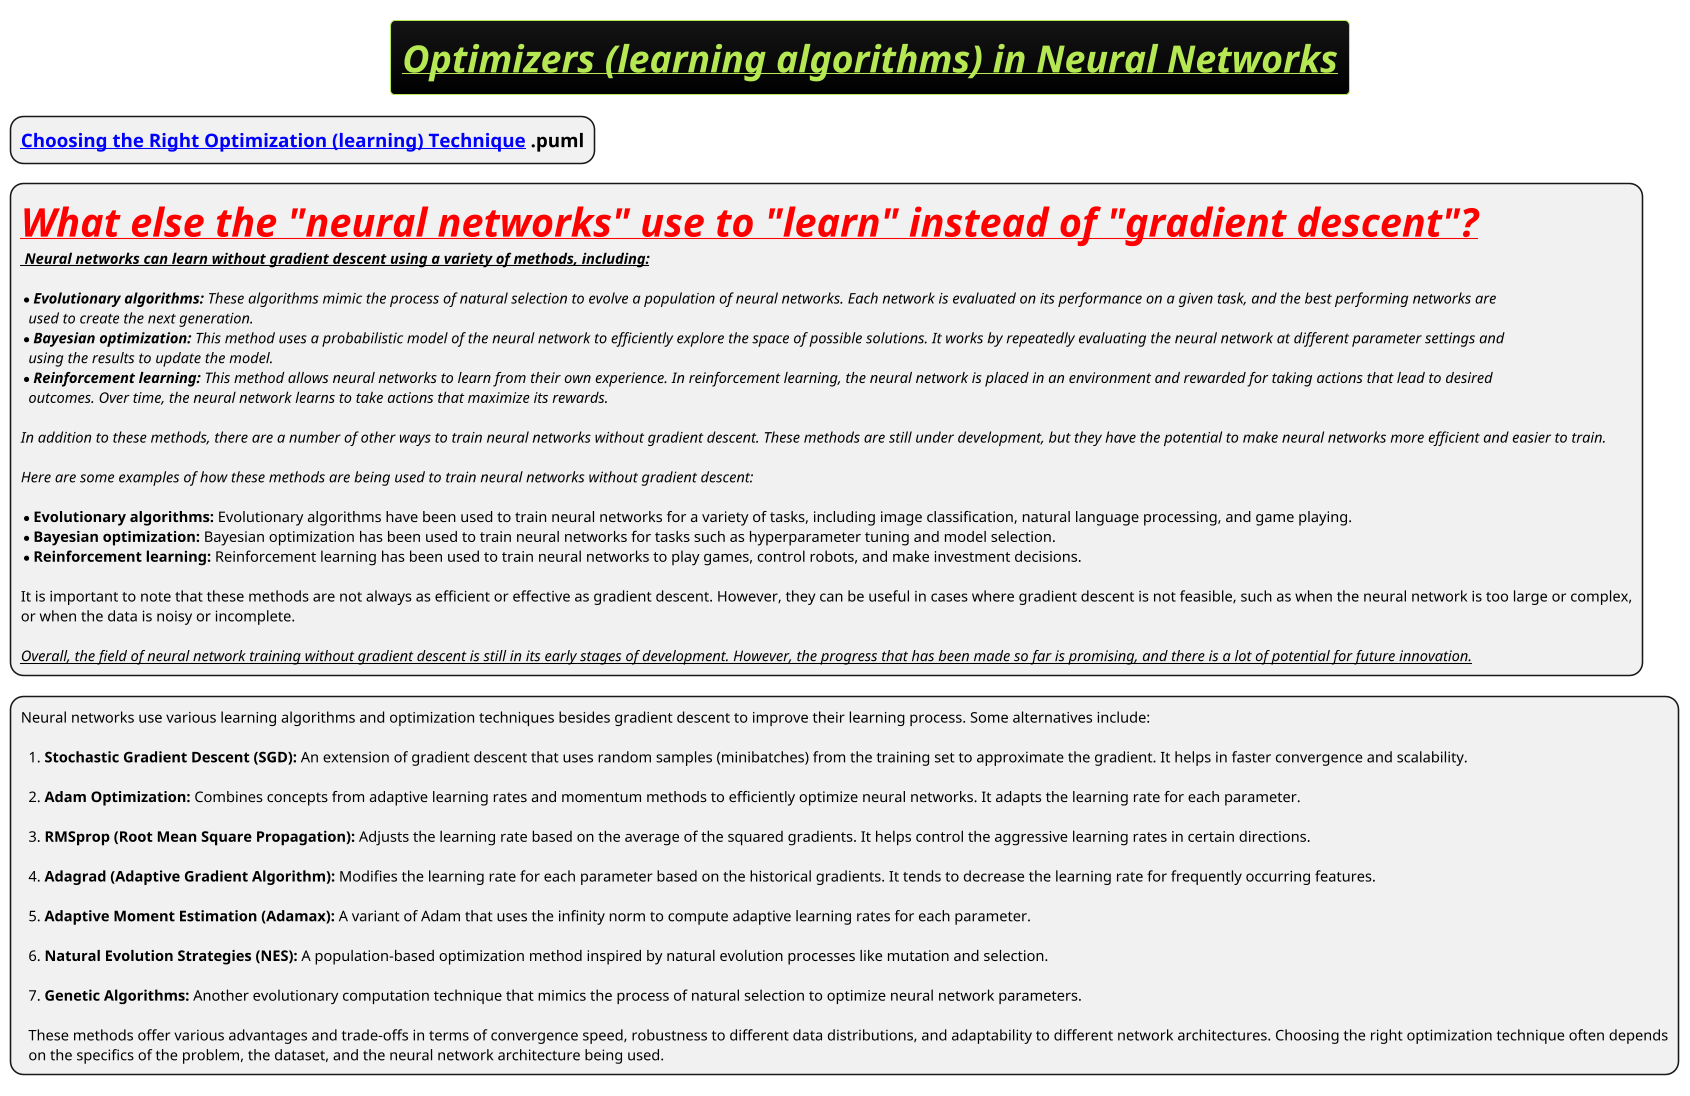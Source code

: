 @startmindmap
title =<i><b><u>Optimizers (learning algorithms) in Neural Networks

* =[[docs/AI-ML-DL-Data-Science-and-BigData/machine-learning-ML/3-deep-learning-DL/Choosing-the-Right-Optimization-Technique.puml Choosing the Right Optimization (learning) Technique]] .puml

*:<u><size:38><b><i><color :red>What else the "neural networks" use to "learn" instead of "gradient descent"?
<u><size:14><b><i> Neural networks can learn without gradient descent using a variety of methods, including:

* <size:14><i><color :black>**Evolutionary algorithms:** These algorithms mimic the process of natural selection to evolve a population of neural networks. Each network is evaluated on its performance on a given task, and the best performing networks are
<size:14><i><color :black>  used to create the next generation.
* <size:14><i><color :black>**Bayesian optimization:** This method uses a probabilistic model of the neural network to efficiently explore the space of possible solutions. It works by repeatedly evaluating the neural network at different parameter settings and
<size:14><i><color :black>  using the results to update the model.
* <size:14><i><color :black>**Reinforcement learning:** This method allows neural networks to learn from their own experience. In reinforcement learning, the neural network is placed in an environment and rewarded for taking actions that lead to desired
<size:14><i><color :black>  outcomes. Over time, the neural network learns to take actions that maximize its rewards.

<size:14><i><color :black>In addition to these methods, there are a number of other ways to train neural networks without gradient descent. These methods are still under development, but they have the potential to make neural networks more efficient and easier to train.

<size:14><i><color :black>Here are some examples of how these methods are being used to train neural networks without gradient descent:

* **Evolutionary algorithms:** Evolutionary algorithms have been used to train neural networks for a variety of tasks, including image classification, natural language processing, and game playing.
* **Bayesian optimization:** Bayesian optimization has been used to train neural networks for tasks such as hyperparameter tuning and model selection.
* **Reinforcement learning:** Reinforcement learning has been used to train neural networks to play games, control robots, and make investment decisions.

It is important to note that these methods are not always as efficient or effective as gradient descent. However, they can be useful in cases where gradient descent is not feasible, such as when the neural network is too large or complex,
or when the data is noisy or incomplete.

<u><size:14><i><color :black>Overall, the field of neural network training without gradient descent is still in its early stages of development. However, the progress that has been made so far is promising, and there is a lot of potential for future innovation.;

*:Neural networks use various learning algorithms and optimization techniques besides gradient descent to improve their learning process. Some alternatives include:

  1. **Stochastic Gradient Descent (SGD):** An extension of gradient descent that uses random samples (minibatches) from the training set to approximate the gradient. It helps in faster convergence and scalability.

  2. **Adam Optimization:** Combines concepts from adaptive learning rates and momentum methods to efficiently optimize neural networks. It adapts the learning rate for each parameter.

  3. **RMSprop (Root Mean Square Propagation):** Adjusts the learning rate based on the average of the squared gradients. It helps control the aggressive learning rates in certain directions.

  4. **Adagrad (Adaptive Gradient Algorithm):** Modifies the learning rate for each parameter based on the historical gradients. It tends to decrease the learning rate for frequently occurring features.

  5. **Adaptive Moment Estimation (Adamax):** A variant of Adam that uses the infinity norm to compute adaptive learning rates for each parameter.

  6. **Natural Evolution Strategies (NES):** A population-based optimization method inspired by natural evolution processes like mutation and selection.

  7. **Genetic Algorithms:** Another evolutionary computation technique that mimics the process of natural selection to optimize neural network parameters.

  These methods offer various advantages and trade-offs in terms of convergence speed, robustness to different data distributions, and adaptability to different network architectures. Choosing the right optimization technique often depends
  on the specifics of the problem, the dataset, and the neural network architecture being used.;

!theme hacker


@endmindmap
